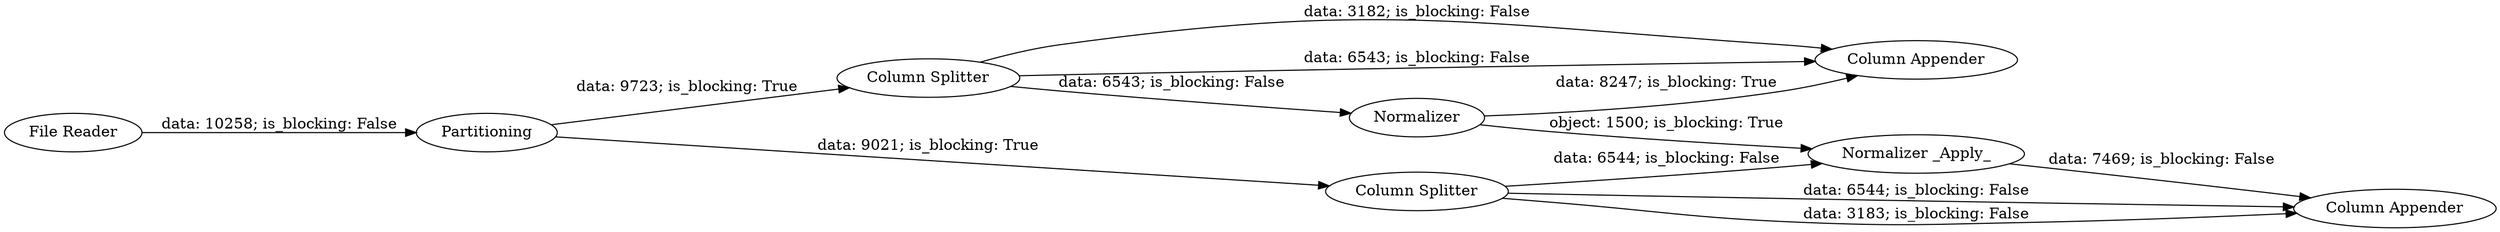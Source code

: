digraph {
	"-7616901662916487002_91" [label="Column Appender"]
	"-7616901662916487002_56" [label=Normalizer]
	"-7616901662916487002_53" [label=Partitioning]
	"-7616901662916487002_92" [label="Column Splitter"]
	"-7616901662916487002_90" [label="Normalizer _Apply_"]
	"-7616901662916487002_94" [label="Column Appender"]
	"-7616901662916487002_93" [label="Column Splitter"]
	"-7616901662916487002_50" [label="File Reader"]
	"-7616901662916487002_50" -> "-7616901662916487002_53" [label="data: 10258; is_blocking: False"]
	"-7616901662916487002_92" -> "-7616901662916487002_91" [label="data: 3182; is_blocking: False"]
	"-7616901662916487002_93" -> "-7616901662916487002_94" [label="data: 6544; is_blocking: False"]
	"-7616901662916487002_56" -> "-7616901662916487002_91" [label="data: 8247; is_blocking: True"]
	"-7616901662916487002_92" -> "-7616901662916487002_91" [label="data: 6543; is_blocking: False"]
	"-7616901662916487002_53" -> "-7616901662916487002_92" [label="data: 9723; is_blocking: True"]
	"-7616901662916487002_92" -> "-7616901662916487002_56" [label="data: 6543; is_blocking: False"]
	"-7616901662916487002_90" -> "-7616901662916487002_94" [label="data: 7469; is_blocking: False"]
	"-7616901662916487002_93" -> "-7616901662916487002_90" [label="data: 6544; is_blocking: False"]
	"-7616901662916487002_93" -> "-7616901662916487002_94" [label="data: 3183; is_blocking: False"]
	"-7616901662916487002_53" -> "-7616901662916487002_93" [label="data: 9021; is_blocking: True"]
	"-7616901662916487002_56" -> "-7616901662916487002_90" [label="object: 1500; is_blocking: True"]
	rankdir=LR
}
